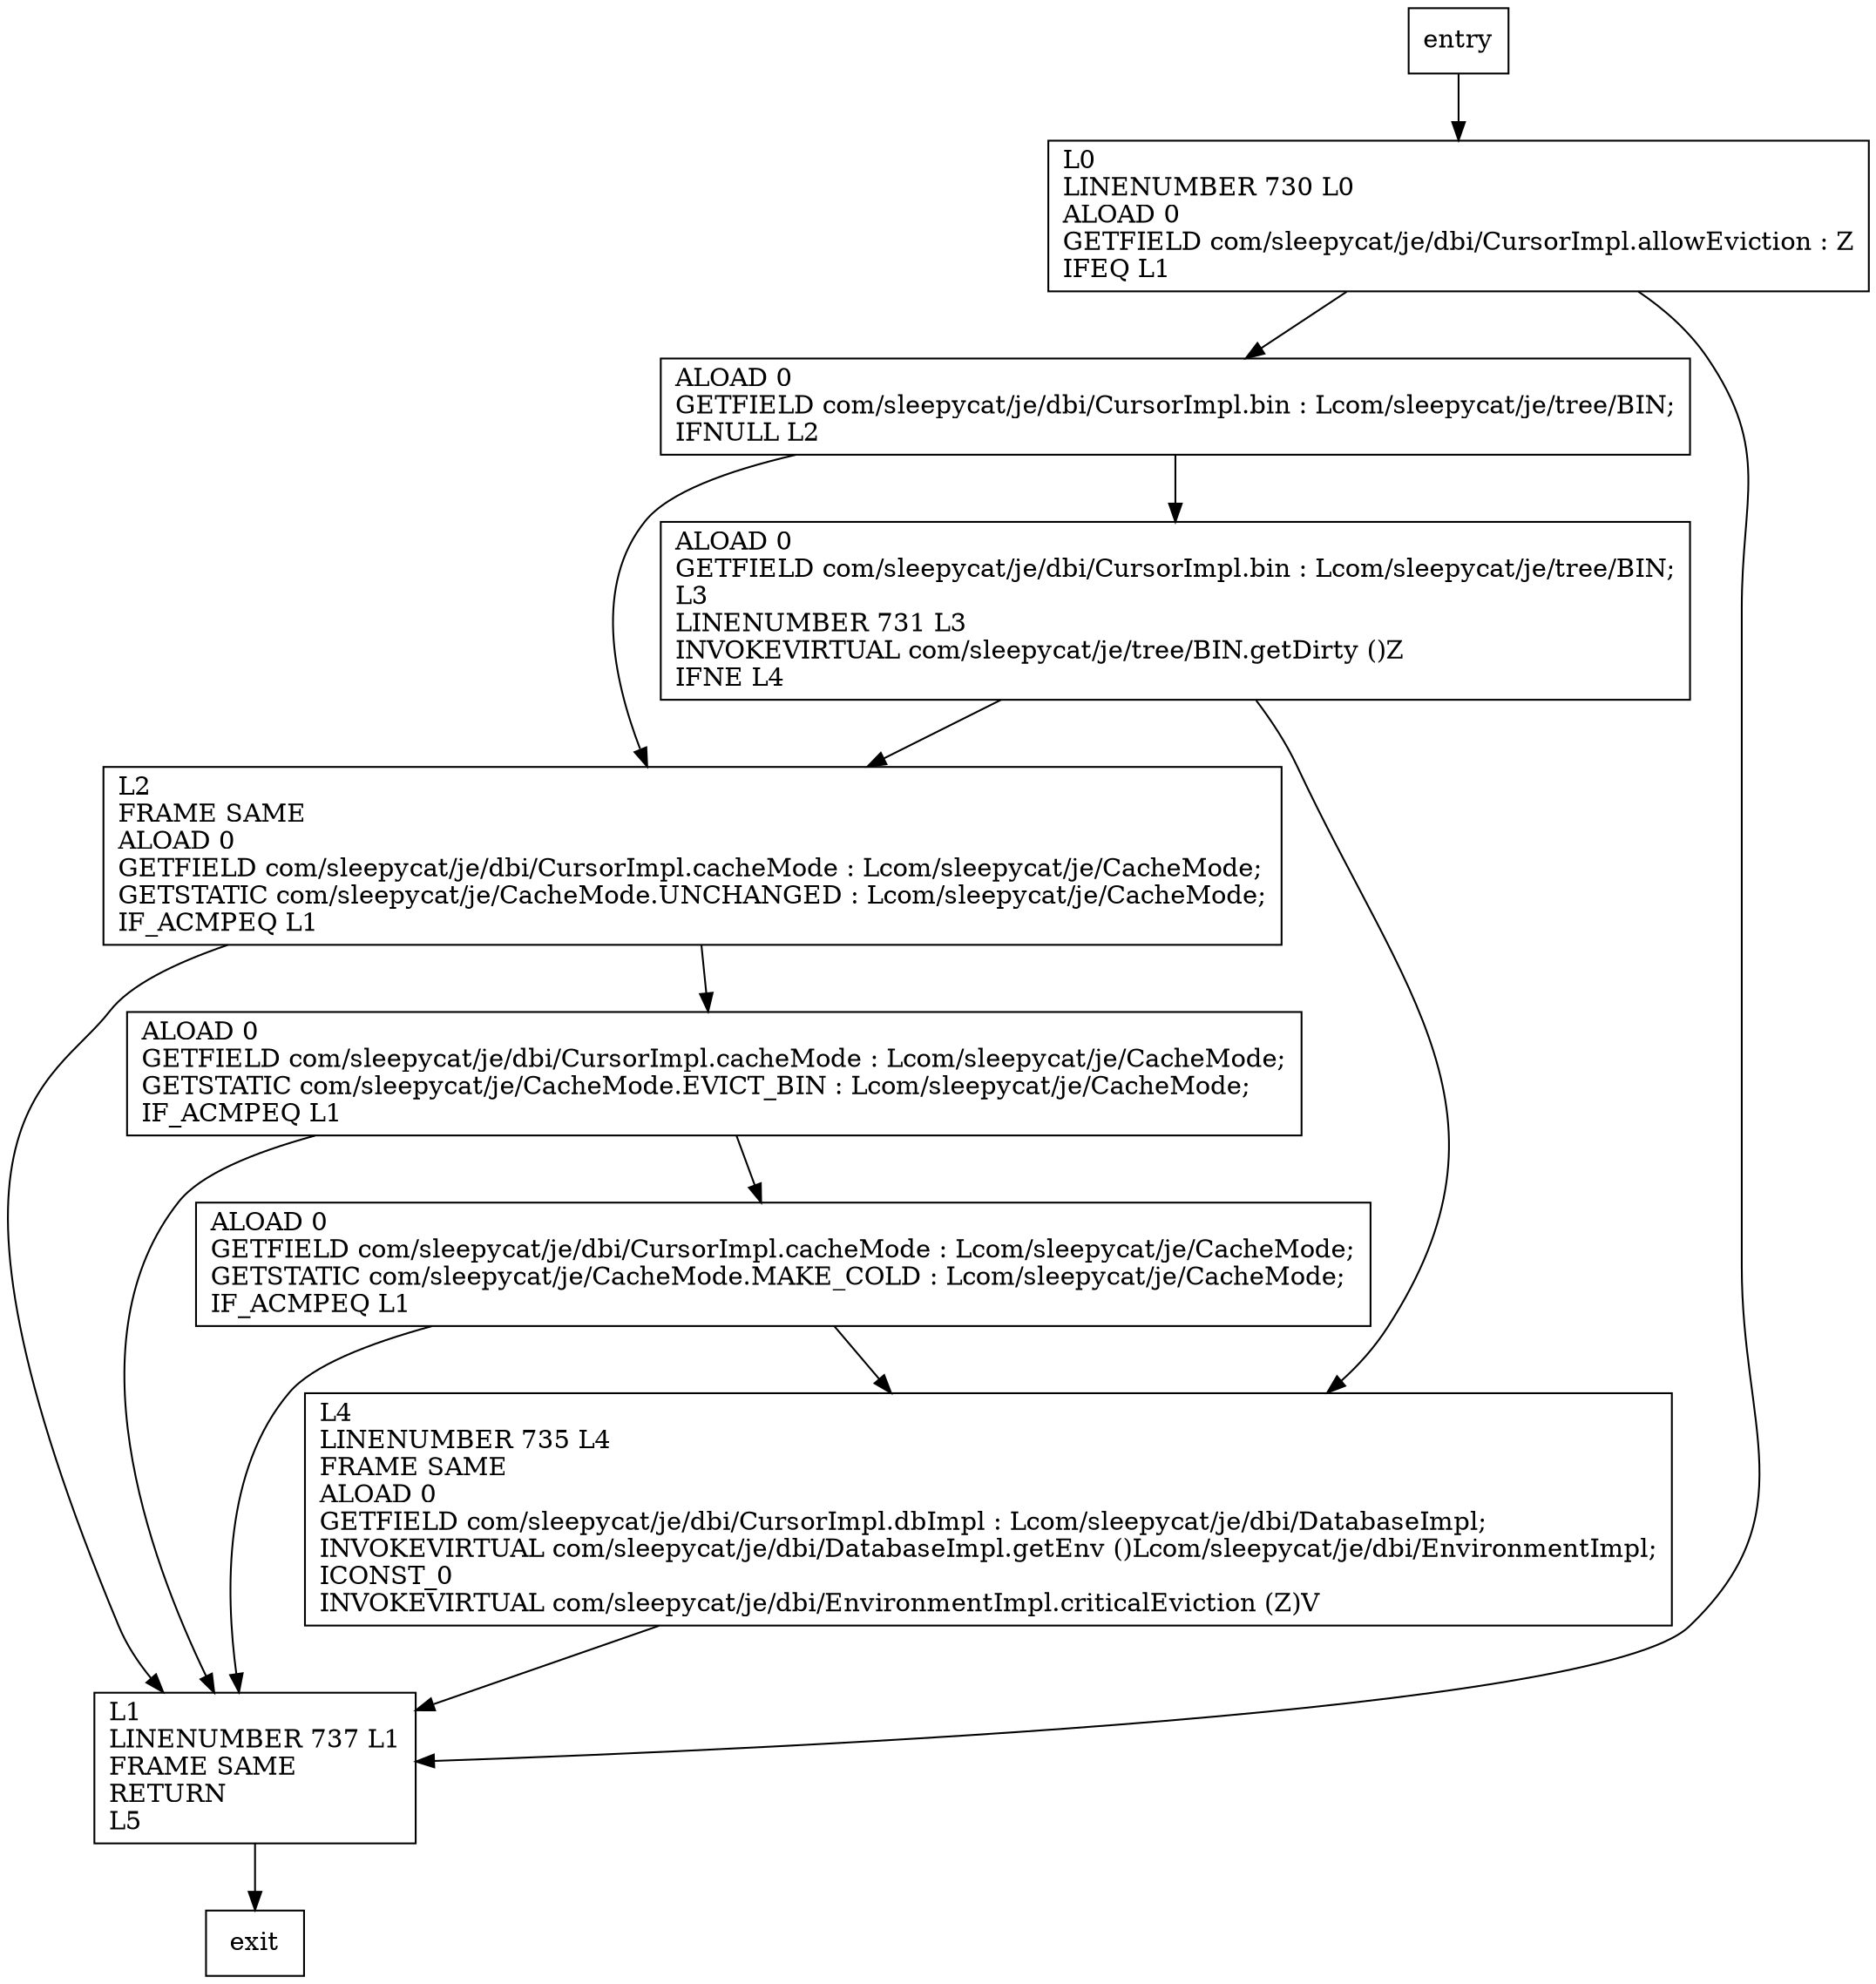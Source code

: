 digraph criticalEviction {
node [shape=record];
1257480331 [label="ALOAD 0\lGETFIELD com/sleepycat/je/dbi/CursorImpl.bin : Lcom/sleepycat/je/tree/BIN;\lIFNULL L2\l"];
1444877879 [label="L0\lLINENUMBER 730 L0\lALOAD 0\lGETFIELD com/sleepycat/je/dbi/CursorImpl.allowEviction : Z\lIFEQ L1\l"];
1882687522 [label="L1\lLINENUMBER 737 L1\lFRAME SAME\lRETURN\lL5\l"];
1358491194 [label="ALOAD 0\lGETFIELD com/sleepycat/je/dbi/CursorImpl.cacheMode : Lcom/sleepycat/je/CacheMode;\lGETSTATIC com/sleepycat/je/CacheMode.EVICT_BIN : Lcom/sleepycat/je/CacheMode;\lIF_ACMPEQ L1\l"];
1273107735 [label="L2\lFRAME SAME\lALOAD 0\lGETFIELD com/sleepycat/je/dbi/CursorImpl.cacheMode : Lcom/sleepycat/je/CacheMode;\lGETSTATIC com/sleepycat/je/CacheMode.UNCHANGED : Lcom/sleepycat/je/CacheMode;\lIF_ACMPEQ L1\l"];
482476824 [label="L4\lLINENUMBER 735 L4\lFRAME SAME\lALOAD 0\lGETFIELD com/sleepycat/je/dbi/CursorImpl.dbImpl : Lcom/sleepycat/je/dbi/DatabaseImpl;\lINVOKEVIRTUAL com/sleepycat/je/dbi/DatabaseImpl.getEnv ()Lcom/sleepycat/je/dbi/EnvironmentImpl;\lICONST_0\lINVOKEVIRTUAL com/sleepycat/je/dbi/EnvironmentImpl.criticalEviction (Z)V\l"];
623302174 [label="ALOAD 0\lGETFIELD com/sleepycat/je/dbi/CursorImpl.cacheMode : Lcom/sleepycat/je/CacheMode;\lGETSTATIC com/sleepycat/je/CacheMode.MAKE_COLD : Lcom/sleepycat/je/CacheMode;\lIF_ACMPEQ L1\l"];
1700923682 [label="ALOAD 0\lGETFIELD com/sleepycat/je/dbi/CursorImpl.bin : Lcom/sleepycat/je/tree/BIN;\lL3\lLINENUMBER 731 L3\lINVOKEVIRTUAL com/sleepycat/je/tree/BIN.getDirty ()Z\lIFNE L4\l"];
entry;
exit;
entry -> 1444877879
1257480331 -> 1273107735
1257480331 -> 1700923682
1444877879 -> 1257480331
1444877879 -> 1882687522
1882687522 -> exit
1358491194 -> 1882687522
1358491194 -> 623302174
1273107735 -> 1882687522
1273107735 -> 1358491194
482476824 -> 1882687522
623302174 -> 1882687522
623302174 -> 482476824
1700923682 -> 1273107735
1700923682 -> 482476824
}
